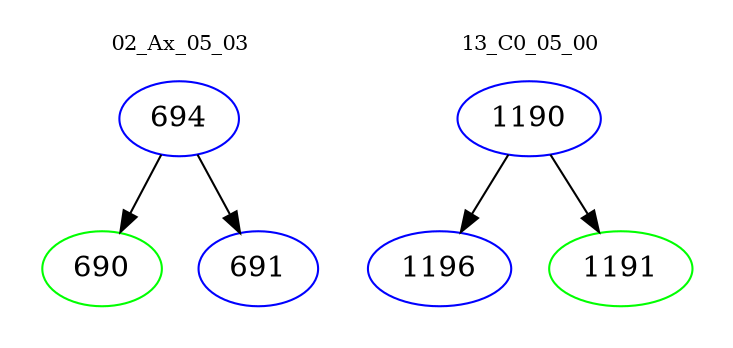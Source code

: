 digraph{
subgraph cluster_0 {
color = white
label = "02_Ax_05_03";
fontsize=10;
T0_694 [label="694", color="blue"]
T0_694 -> T0_690 [color="black"]
T0_690 [label="690", color="green"]
T0_694 -> T0_691 [color="black"]
T0_691 [label="691", color="blue"]
}
subgraph cluster_1 {
color = white
label = "13_C0_05_00";
fontsize=10;
T1_1190 [label="1190", color="blue"]
T1_1190 -> T1_1196 [color="black"]
T1_1196 [label="1196", color="blue"]
T1_1190 -> T1_1191 [color="black"]
T1_1191 [label="1191", color="green"]
}
}
